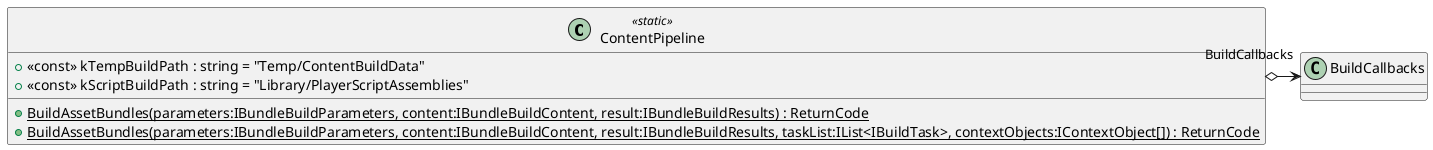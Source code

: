 @startuml
class ContentPipeline <<static>> {
    + <<const>> kTempBuildPath : string = "Temp/ContentBuildData"
    + <<const>> kScriptBuildPath : string = "Library/PlayerScriptAssemblies"
    + {static} BuildAssetBundles(parameters:IBundleBuildParameters, content:IBundleBuildContent, result:IBundleBuildResults) : ReturnCode
    + {static} BuildAssetBundles(parameters:IBundleBuildParameters, content:IBundleBuildContent, result:IBundleBuildResults, taskList:IList<IBuildTask>, contextObjects:IContextObject[]) : ReturnCode
}
ContentPipeline o-> "BuildCallbacks" BuildCallbacks
@enduml
